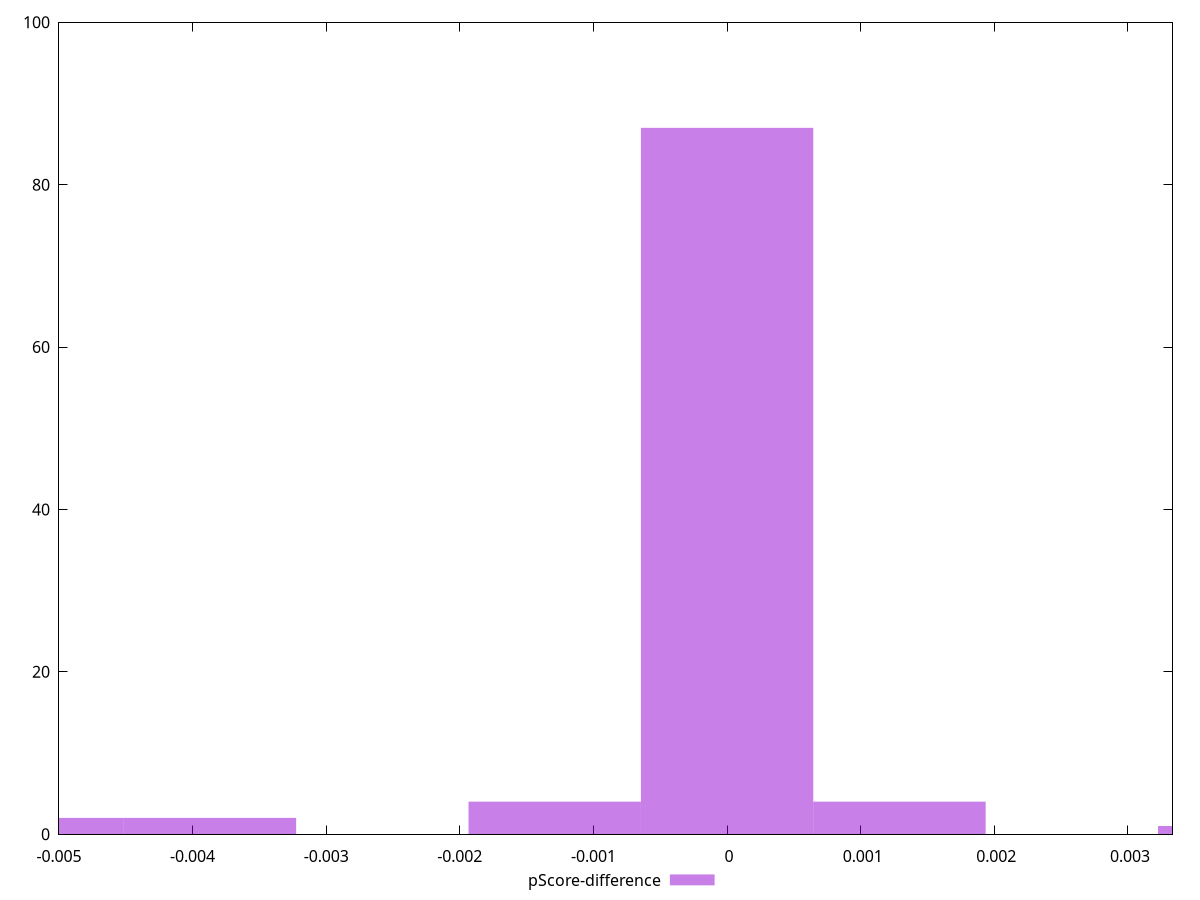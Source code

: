reset

$pScoreDifference <<EOF
0 87
0.0038701431574901567 1
-0.0012900477191633856 4
0.0012900477191633856 4
-0.0038701431574901567 2
-0.0051601908766535426 2
EOF

set key outside below
set boxwidth 0.0012900477191633856
set xrange [-0.0050000000000000044:0.0033333333333332993]
set yrange [0:100]
set trange [0:100]
set style fill transparent solid 0.5 noborder
set terminal svg size 640, 490 enhanced background rgb 'white'
set output "reports/report_00030_2021-02-24T20-42-31.540Z/uses-http2/samples/astro/pScore-difference/histogram.svg"

plot $pScoreDifference title "pScore-difference" with boxes

reset
